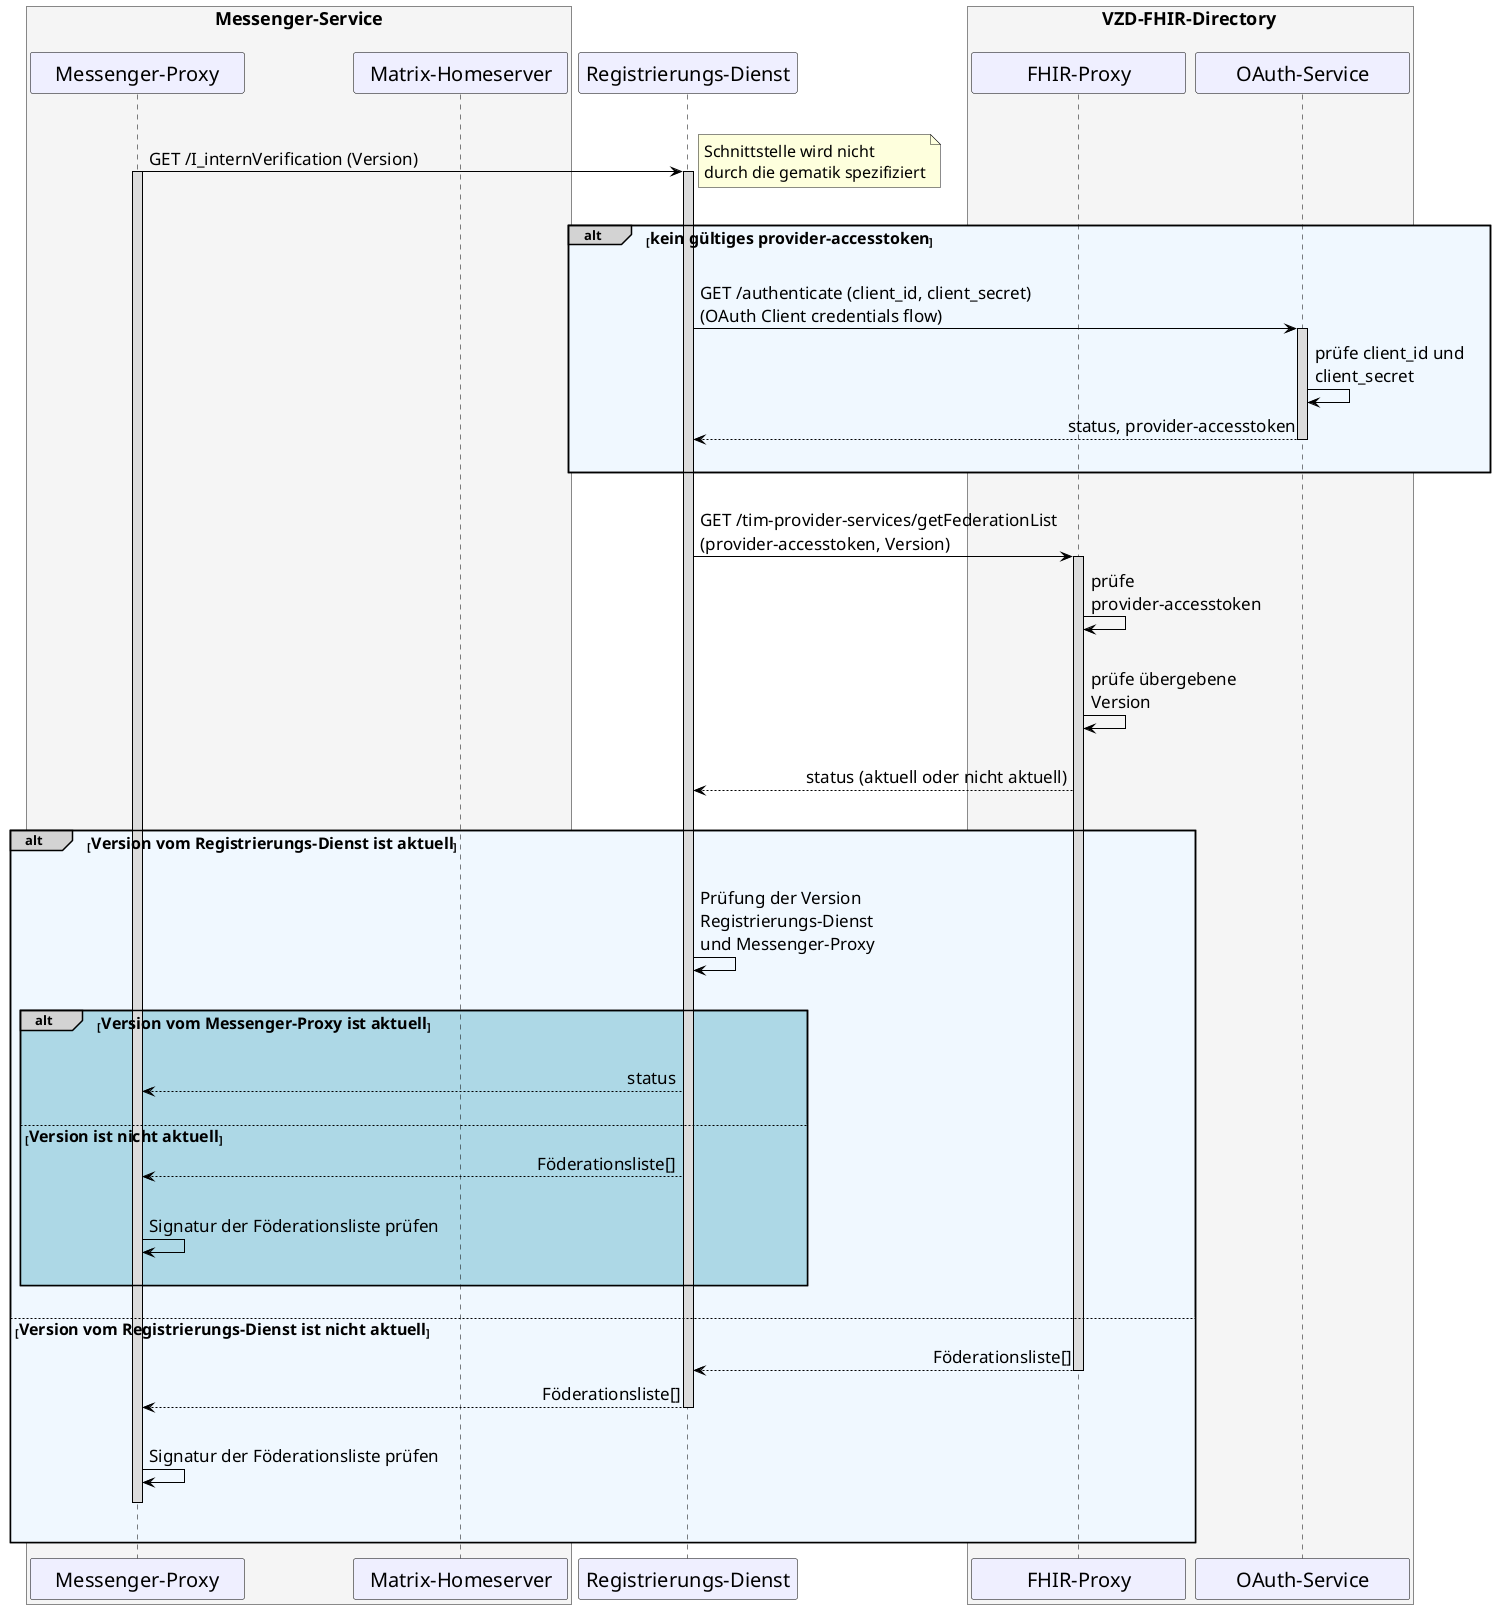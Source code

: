 /' 
# TI-Messenger 1.1
# TI-Messenger-Dienst
# UC - 10064
# Sequence Diagram
# Name: Föderationszugehörigkeit eines Messenger-Service prüfen
'/

@startuml
skinparam sequenceMessageAlign direction
skinparam minClassWidth 200
skinparam BoxPadding 1
skinparam sequenceReferenceHeaderBackgroundColor palegreen
scale max 2048 width

skinparam sequence {
ArrowColor black
ArrowFontSize 17
ActorBorderColor black
LifeLineBorderColor black
LifeLineBackgroundColor Gainsboro

ParticipantBorderColor Motivation
ParticipantBackgroundColor Motivation
ParticipantFontName Impact
ParticipantFontSize 20
ParticipantFontColor black
ParticipantBorderColor Black
ParticipantBackgroundColor MOTIVATION

ActorBackgroundColor Gainsboro
ActorFontColor black
ActorFontSize 20
ActorFontName Aapex
}
    box <size:18>Messenger-Service\n #WhiteSmoke
    participant MP as "Messenger-Proxy"
    participant MH as "Matrix-Homeserver"
    end box
    participant RD as "Registrierungs-Dienst"
    box <size:18>VZD-FHIR-Directory</size> #WhiteSmoke
      participant FP as "FHIR-Proxy"
      participant AS as "OAuth-Service"
    end box

  |||
  MP->RD: GET /I_internVerification (Version) 
  note right: <size:16>Schnittstelle wird nicht \n<size:16>durch die gematik spezifiziert</size>
  |||
    Activate MP
    Activate RD


  alt#LightGrey #AliceBlue <size:16>kein gültiges provider-accesstoken</size>
    |||
    RD->AS: GET /authenticate (client_id, client_secret) \n(OAuth Client credentials flow)
      Activate AS
    AS->AS: prüfe client_id und \nclient_secret
    AS-->RD: status, provider-accesstoken 
      Deactivate AS  
    |||
  end

  |||
  RD->FP: GET /tim-provider-services/getFederationList \n(provider-accesstoken, Version)
    Activate FP
  FP->FP: prüfe \nprovider-accesstoken
  |||
  FP->FP: prüfe übergebene \nVersion

|||

  FP-->RD: status (aktuell oder nicht aktuell)
  |||
  
alt#LightGrey #AliceBlue <size:16>Version vom Registrierungs-Dienst ist aktuell</size>
    |||
    RD->RD: Prüfung der Version \nRegistrierungs-Dienst \nund Messenger-Proxy
      
      |||
      alt#LightGrey #LightBlue <size:16>Version vom Messenger-Proxy ist aktuell</size>
      ||| 
          RD-->MP: status
          |||
          
          else <size:16>Version ist nicht aktuell</size>
            RD-->MP: Föderationsliste[]
            |||
            MP->MP: Signatur der Föderationsliste prüfen
            |||
      end
    |||
    
    else <size:16>Version vom Registrierungs-Dienst ist nicht aktuell</size>
       FP-->RD: Föderationsliste[]
        Deactivate FP
      RD-->MP: Föderationsliste[]
        Deactivate RD
      |||
      MP->MP: Signatur der Föderationsliste prüfen
      'Needed for correct deactivation in case last message is message to itself
      MP-[hidden]->MP
        deactivate MP
    |||
end
@enduml
